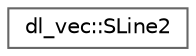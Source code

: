 digraph "クラス階層図"
{
 // LATEX_PDF_SIZE
  bgcolor="transparent";
  edge [fontname=Helvetica,fontsize=10,labelfontname=Helvetica,labelfontsize=10];
  node [fontname=Helvetica,fontsize=10,shape=box,height=0.2,width=0.4];
  rankdir="LR";
  Node0 [id="Node000000",label="dl_vec::SLine2",height=0.2,width=0.4,color="grey40", fillcolor="white", style="filled",URL="$structdl__vec_1_1_s_line2.html",tooltip="2次元の線分を表す構造体"];
}
